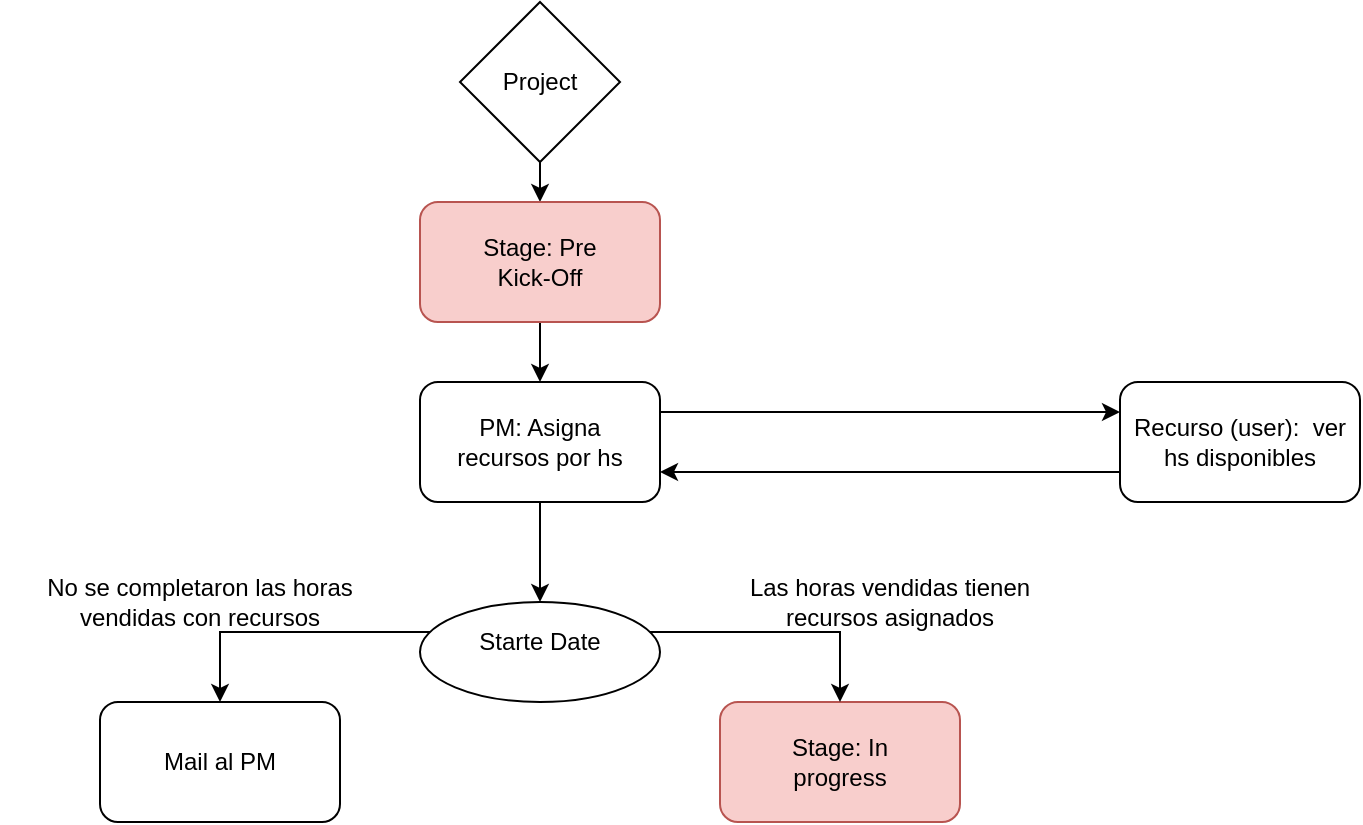 <mxfile version="14.9.9" type="github"><diagram id="6N3tUmU2GNt5JJuB_y8R" name="Page-1"><mxGraphModel dx="1422" dy="762" grid="1" gridSize="10" guides="1" tooltips="1" connect="1" arrows="1" fold="1" page="1" pageScale="1" pageWidth="850" pageHeight="1100" math="0" shadow="0"><root><mxCell id="0"/><mxCell id="1" parent="0"/><mxCell id="lz9Hv7BLn-l48HLCkdKN-16" style="edgeStyle=orthogonalEdgeStyle;rounded=0;orthogonalLoop=1;jettySize=auto;html=1;exitX=0.5;exitY=1;exitDx=0;exitDy=0;entryX=0.5;entryY=0;entryDx=0;entryDy=0;" edge="1" parent="1" source="lz9Hv7BLn-l48HLCkdKN-2" target="lz9Hv7BLn-l48HLCkdKN-3"><mxGeometry relative="1" as="geometry"/></mxCell><mxCell id="lz9Hv7BLn-l48HLCkdKN-29" style="edgeStyle=orthogonalEdgeStyle;rounded=0;orthogonalLoop=1;jettySize=auto;html=1;exitX=0.5;exitY=1;exitDx=0;exitDy=0;entryX=0.5;entryY=0;entryDx=0;entryDy=0;" edge="1" parent="1" source="lz9Hv7BLn-l48HLCkdKN-3" target="lz9Hv7BLn-l48HLCkdKN-25"><mxGeometry relative="1" as="geometry"/></mxCell><mxCell id="lz9Hv7BLn-l48HLCkdKN-3" value="" style="rounded=1;whiteSpace=wrap;html=1;fillColor=#f8cecc;strokeColor=#b85450;" vertex="1" parent="1"><mxGeometry x="360" y="180" width="120" height="60" as="geometry"/></mxCell><mxCell id="lz9Hv7BLn-l48HLCkdKN-4" value="Stage: Pre Kick-Off" style="text;html=1;strokeColor=none;fillColor=none;align=center;verticalAlign=middle;whiteSpace=wrap;rounded=0;" vertex="1" parent="1"><mxGeometry x="380" y="200" width="80" height="20" as="geometry"/></mxCell><mxCell id="lz9Hv7BLn-l48HLCkdKN-9" value="" style="group" vertex="1" connectable="0" parent="1"><mxGeometry x="200" y="430" width="120" height="60" as="geometry"/></mxCell><mxCell id="lz9Hv7BLn-l48HLCkdKN-5" value="" style="rounded=1;whiteSpace=wrap;html=1;" vertex="1" parent="lz9Hv7BLn-l48HLCkdKN-9"><mxGeometry width="120" height="60" as="geometry"/></mxCell><mxCell id="lz9Hv7BLn-l48HLCkdKN-6" value="Mail al PM" style="text;html=1;strokeColor=none;fillColor=none;align=center;verticalAlign=middle;whiteSpace=wrap;rounded=0;" vertex="1" parent="lz9Hv7BLn-l48HLCkdKN-9"><mxGeometry x="25" y="20" width="70" height="20" as="geometry"/></mxCell><mxCell id="lz9Hv7BLn-l48HLCkdKN-10" value="" style="group;" vertex="1" connectable="0" parent="1"><mxGeometry x="510" y="430" width="120" height="60" as="geometry"/></mxCell><mxCell id="lz9Hv7BLn-l48HLCkdKN-7" value="" style="rounded=1;whiteSpace=wrap;html=1;fillColor=#f8cecc;strokeColor=#b85450;" vertex="1" parent="lz9Hv7BLn-l48HLCkdKN-10"><mxGeometry width="120" height="60" as="geometry"/></mxCell><mxCell id="lz9Hv7BLn-l48HLCkdKN-8" value="Stage: In progress" style="text;html=1;strokeColor=none;fillColor=none;align=center;verticalAlign=middle;whiteSpace=wrap;rounded=0;" vertex="1" parent="lz9Hv7BLn-l48HLCkdKN-10"><mxGeometry x="25" y="20" width="70" height="20" as="geometry"/></mxCell><mxCell id="lz9Hv7BLn-l48HLCkdKN-18" style="edgeStyle=orthogonalEdgeStyle;rounded=0;orthogonalLoop=1;jettySize=auto;html=1;exitX=0;exitY=0.25;exitDx=0;exitDy=0;" edge="1" parent="1" source="lz9Hv7BLn-l48HLCkdKN-12" target="lz9Hv7BLn-l48HLCkdKN-5"><mxGeometry relative="1" as="geometry"/></mxCell><mxCell id="lz9Hv7BLn-l48HLCkdKN-19" style="edgeStyle=orthogonalEdgeStyle;rounded=0;orthogonalLoop=1;jettySize=auto;html=1;exitX=1;exitY=0.25;exitDx=0;exitDy=0;entryX=0.5;entryY=0;entryDx=0;entryDy=0;" edge="1" parent="1" source="lz9Hv7BLn-l48HLCkdKN-12" target="lz9Hv7BLn-l48HLCkdKN-7"><mxGeometry relative="1" as="geometry"/></mxCell><mxCell id="lz9Hv7BLn-l48HLCkdKN-20" value="No se completaron las horas vendidas con recursos" style="text;html=1;strokeColor=none;fillColor=none;align=center;verticalAlign=middle;whiteSpace=wrap;rounded=0;" vertex="1" parent="1"><mxGeometry x="150" y="370" width="200" height="20" as="geometry"/></mxCell><mxCell id="lz9Hv7BLn-l48HLCkdKN-21" value="Las horas vendidas tienen recursos asignados" style="text;html=1;strokeColor=none;fillColor=none;align=center;verticalAlign=middle;whiteSpace=wrap;rounded=0;" vertex="1" parent="1"><mxGeometry x="510" y="370" width="170" height="20" as="geometry"/></mxCell><mxCell id="lz9Hv7BLn-l48HLCkdKN-22" value="" style="group" vertex="1" connectable="0" parent="1"><mxGeometry x="380" y="80" width="80" height="80" as="geometry"/></mxCell><mxCell id="lz9Hv7BLn-l48HLCkdKN-1" value="" style="rhombus;whiteSpace=wrap;html=1;" vertex="1" parent="lz9Hv7BLn-l48HLCkdKN-22"><mxGeometry width="80" height="80" as="geometry"/></mxCell><mxCell id="lz9Hv7BLn-l48HLCkdKN-2" value="Project" style="text;html=1;strokeColor=none;fillColor=none;align=center;verticalAlign=middle;whiteSpace=wrap;rounded=0;" vertex="1" parent="lz9Hv7BLn-l48HLCkdKN-22"><mxGeometry x="20" y="30" width="40" height="20" as="geometry"/></mxCell><mxCell id="lz9Hv7BLn-l48HLCkdKN-24" value="" style="group" vertex="1" connectable="0" parent="1"><mxGeometry x="360" y="380" width="120" height="50" as="geometry"/></mxCell><mxCell id="lz9Hv7BLn-l48HLCkdKN-11" value="" style="ellipse;whiteSpace=wrap;html=1;" vertex="1" parent="lz9Hv7BLn-l48HLCkdKN-24"><mxGeometry width="120" height="50" as="geometry"/></mxCell><mxCell id="lz9Hv7BLn-l48HLCkdKN-12" value="Starte Date" style="text;html=1;strokeColor=none;fillColor=none;align=center;verticalAlign=middle;whiteSpace=wrap;rounded=0;" vertex="1" parent="lz9Hv7BLn-l48HLCkdKN-24"><mxGeometry x="25" y="10" width="70" height="20" as="geometry"/></mxCell><mxCell id="lz9Hv7BLn-l48HLCkdKN-27" value="" style="group" vertex="1" connectable="0" parent="1"><mxGeometry x="360" y="270" width="120" height="60" as="geometry"/></mxCell><mxCell id="lz9Hv7BLn-l48HLCkdKN-25" value="" style="rounded=1;whiteSpace=wrap;html=1;" vertex="1" parent="lz9Hv7BLn-l48HLCkdKN-27"><mxGeometry width="120" height="60" as="geometry"/></mxCell><mxCell id="lz9Hv7BLn-l48HLCkdKN-26" value="PM: Asigna recursos por hs" style="text;html=1;strokeColor=none;fillColor=none;align=center;verticalAlign=middle;whiteSpace=wrap;rounded=0;" vertex="1" parent="lz9Hv7BLn-l48HLCkdKN-27"><mxGeometry x="10" y="20" width="100" height="20" as="geometry"/></mxCell><mxCell id="lz9Hv7BLn-l48HLCkdKN-30" style="edgeStyle=orthogonalEdgeStyle;rounded=0;orthogonalLoop=1;jettySize=auto;html=1;exitX=0.5;exitY=1;exitDx=0;exitDy=0;entryX=0.5;entryY=0;entryDx=0;entryDy=0;" edge="1" parent="1" source="lz9Hv7BLn-l48HLCkdKN-25" target="lz9Hv7BLn-l48HLCkdKN-11"><mxGeometry relative="1" as="geometry"/></mxCell><mxCell id="lz9Hv7BLn-l48HLCkdKN-34" style="edgeStyle=orthogonalEdgeStyle;rounded=0;orthogonalLoop=1;jettySize=auto;html=1;exitX=0;exitY=0.75;exitDx=0;exitDy=0;entryX=1;entryY=0.75;entryDx=0;entryDy=0;" edge="1" parent="1" source="lz9Hv7BLn-l48HLCkdKN-31" target="lz9Hv7BLn-l48HLCkdKN-25"><mxGeometry relative="1" as="geometry"><mxPoint x="500" y="315" as="targetPoint"/></mxGeometry></mxCell><mxCell id="lz9Hv7BLn-l48HLCkdKN-31" value="Recurso (user):&amp;nbsp; ver hs disponibles" style="rounded=1;whiteSpace=wrap;html=1;" vertex="1" parent="1"><mxGeometry x="710" y="270" width="120" height="60" as="geometry"/></mxCell><mxCell id="lz9Hv7BLn-l48HLCkdKN-33" style="edgeStyle=orthogonalEdgeStyle;rounded=0;orthogonalLoop=1;jettySize=auto;html=1;exitX=1;exitY=0.25;exitDx=0;exitDy=0;entryX=0;entryY=0.25;entryDx=0;entryDy=0;" edge="1" parent="1" source="lz9Hv7BLn-l48HLCkdKN-25" target="lz9Hv7BLn-l48HLCkdKN-31"><mxGeometry relative="1" as="geometry"/></mxCell></root></mxGraphModel></diagram></mxfile>